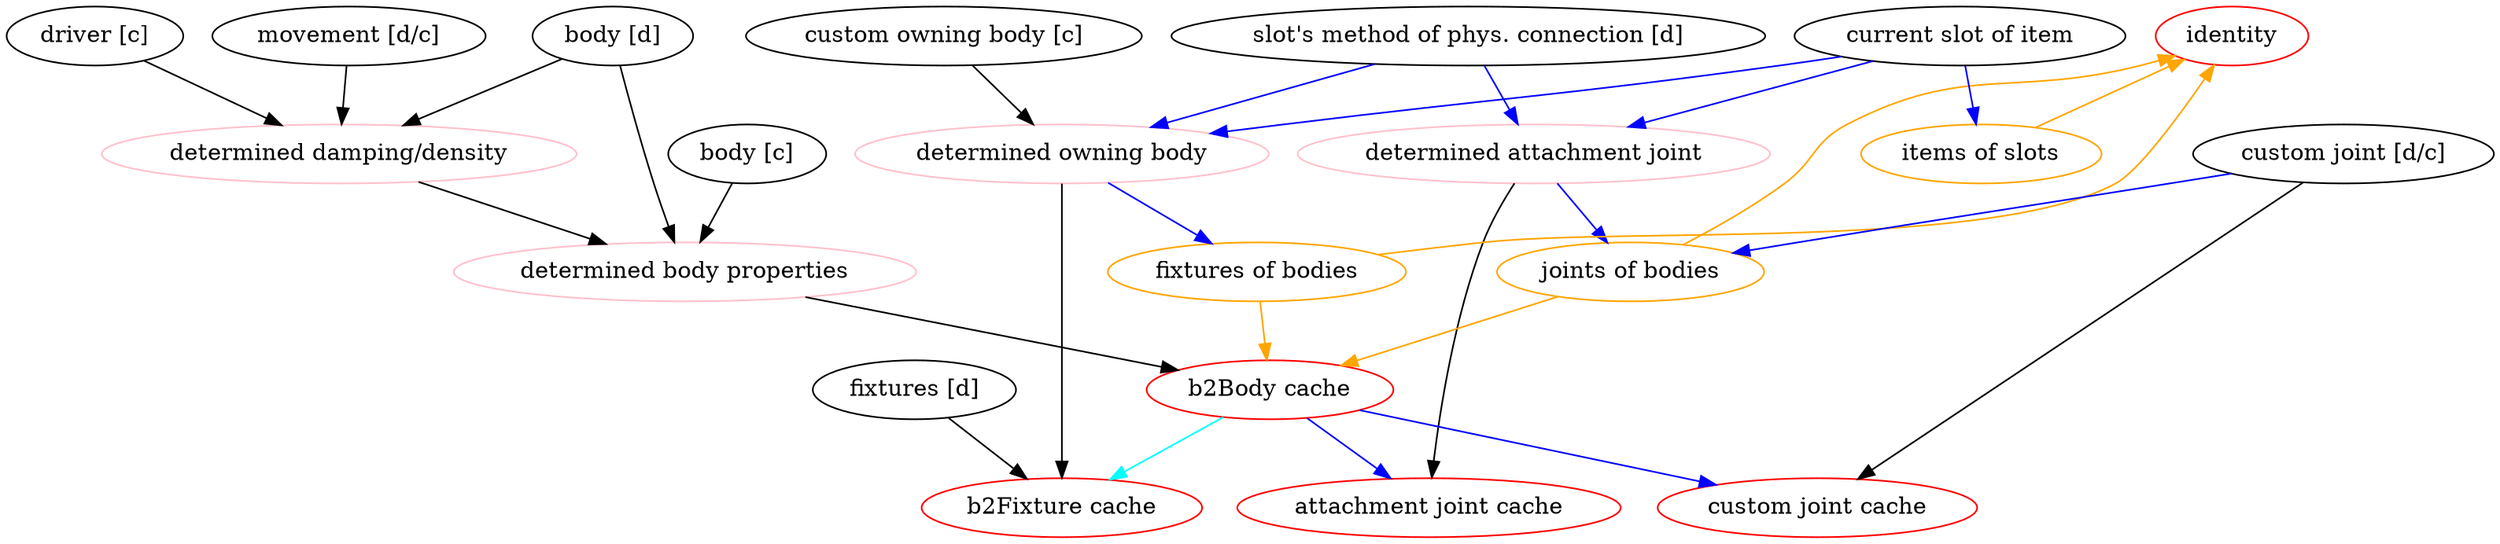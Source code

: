 digraph G {
	/*
		Legend:

		Black node: significant field(s)
		Red node: inferred cache
		Pink node: calculated information that is not stored

		Orange edge: necessary to know which caches are dependent on the pointed node
		Blue edge: state that may come from this entity and one or more of its parents 
		Cyan edge: state that may come from a single remote source
	*/
	
	"determined damping/density"[color="pink"]
	"determined attachment joint"[color="pink"]
	"determined owning body"[color="pink"]
	"determined body properties"[color="pink"]
	"b2Body cache"[color="red"]
	"b2Fixture cache"[color="red"]
	"attachment joint cache"[color="red"]
	"custom joint cache"[color="red"]

	"joints of bodies"[color="orange"]
	"fixtures of bodies"[color="orange"]
	"items of slots"[color="orange"]

	"identity"[color=red]

	"slot's method of phys. connection [d]"->"determined attachment joint"[color=blue]
	"slot's method of phys. connection [d]"->"determined owning body"[color=blue]
	"current slot of item"->"determined attachment joint"[color=blue]
	"current slot of item"->"items of slots"[color=blue]
	"custom joint [d/c]"->"custom joint cache"
	"custom joint [d/c]"->"joints of bodies"[color=blue]
	"determined attachment joint"->"attachment joint cache"
	"determined attachment joint"->"joints of bodies"[color=blue]
	"body [d]"->"determined damping/density"
	"body [d]"->"determined body properties"
	"body [c]"->"determined body properties"
	"determined body properties"->"b2Body cache"
	"driver [c]"->"determined damping/density"
	"movement [d/c]"->"determined damping/density"
	"determined damping/density"->"determined body properties"
	"fixtures [d]"->"b2Fixture cache"
	"determined owning body"->"b2Fixture cache"
	"determined owning body"->"fixtures of bodies"[color=blue]
	"custom owning body [c]"->"determined owning body"
	"current slot of item"->"determined owning body"[color=blue]
	"b2Body cache"->"b2Fixture cache"[color=cyan]
	"b2Body cache"->"attachment joint cache"[color=blue]
	"b2Body cache"->"custom joint cache"[color=blue]

	"fixtures of bodies"->"b2Body cache"[color=orange]
	"joints of bodies"->"b2Body cache"[color=orange]

	"fixtures of bodies"->"identity"[constraint=false,color=orange]
	"joints of bodies"->"identity"[constraint=false,color=orange]
	"items of slots"->"identity"[constraint=false,color=orange]
}
